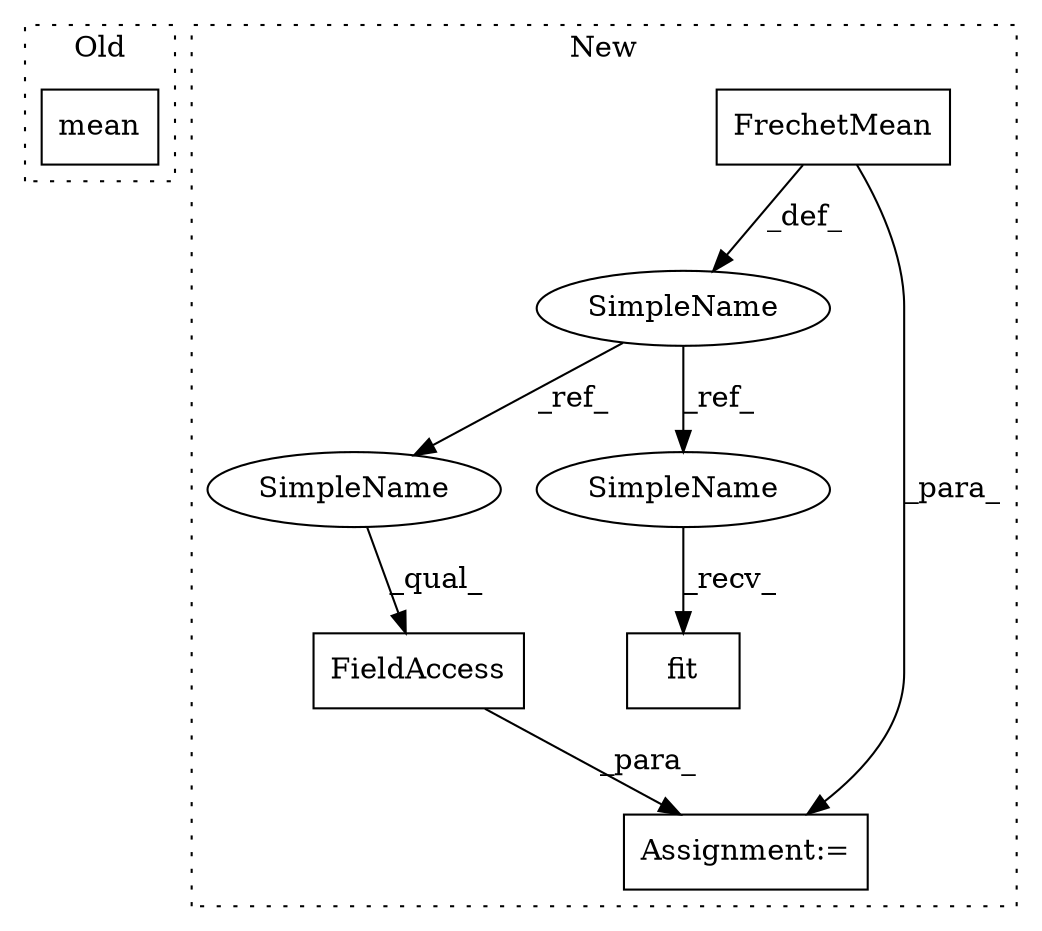 digraph G {
subgraph cluster0 {
1 [label="mean" a="32" s="3798,3809" l="5,1" shape="box"];
label = "Old";
style="dotted";
}
subgraph cluster1 {
2 [label="FrechetMean" a="32" s="4169,4203" l="12,1" shape="box"];
3 [label="fit" a="32" s="4215,4225" l="4,1" shape="box"];
4 [label="FieldAccess" a="22" s="4239" l="10" shape="box"];
5 [label="SimpleName" a="42" s="4164" l="4" shape="ellipse"];
6 [label="Assignment:=" a="7" s="4238" l="1" shape="box"];
7 [label="SimpleName" a="42" s="4239" l="4" shape="ellipse"];
8 [label="SimpleName" a="42" s="4210" l="4" shape="ellipse"];
label = "New";
style="dotted";
}
2 -> 5 [label="_def_"];
2 -> 6 [label="_para_"];
4 -> 6 [label="_para_"];
5 -> 7 [label="_ref_"];
5 -> 8 [label="_ref_"];
7 -> 4 [label="_qual_"];
8 -> 3 [label="_recv_"];
}